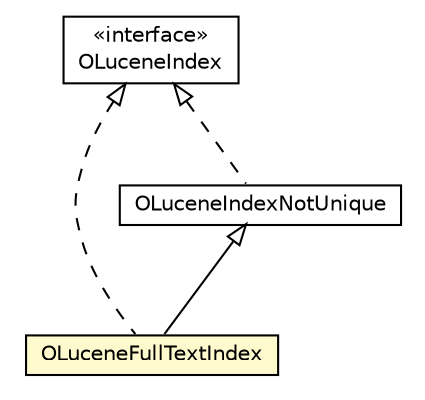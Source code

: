 #!/usr/local/bin/dot
#
# Class diagram 
# Generated by UMLGraph version R5_6-24-gf6e263 (http://www.umlgraph.org/)
#

digraph G {
	edge [fontname="Helvetica",fontsize=10,labelfontname="Helvetica",labelfontsize=10];
	node [fontname="Helvetica",fontsize=10,shape=plaintext];
	nodesep=0.25;
	ranksep=0.5;
	// com.orientechnologies.lucene.OLuceneIndex
	c2383638 [label=<<table title="com.orientechnologies.lucene.OLuceneIndex" border="0" cellborder="1" cellspacing="0" cellpadding="2" port="p" href="../OLuceneIndex.html">
		<tr><td><table border="0" cellspacing="0" cellpadding="1">
<tr><td align="center" balign="center"> &#171;interface&#187; </td></tr>
<tr><td align="center" balign="center"> OLuceneIndex </td></tr>
		</table></td></tr>
		</table>>, URL="../OLuceneIndex.html", fontname="Helvetica", fontcolor="black", fontsize=10.0];
	// com.orientechnologies.lucene.index.OLuceneFullTextIndex
	c2383669 [label=<<table title="com.orientechnologies.lucene.index.OLuceneFullTextIndex" border="0" cellborder="1" cellspacing="0" cellpadding="2" port="p" bgcolor="lemonChiffon" href="./OLuceneFullTextIndex.html">
		<tr><td><table border="0" cellspacing="0" cellpadding="1">
<tr><td align="center" balign="center"> OLuceneFullTextIndex </td></tr>
		</table></td></tr>
		</table>>, URL="./OLuceneFullTextIndex.html", fontname="Helvetica", fontcolor="black", fontsize=10.0];
	// com.orientechnologies.lucene.index.OLuceneIndexNotUnique
	c2383670 [label=<<table title="com.orientechnologies.lucene.index.OLuceneIndexNotUnique" border="0" cellborder="1" cellspacing="0" cellpadding="2" port="p" href="./OLuceneIndexNotUnique.html">
		<tr><td><table border="0" cellspacing="0" cellpadding="1">
<tr><td align="center" balign="center"> OLuceneIndexNotUnique </td></tr>
		</table></td></tr>
		</table>>, URL="./OLuceneIndexNotUnique.html", fontname="Helvetica", fontcolor="black", fontsize=10.0];
	//com.orientechnologies.lucene.index.OLuceneFullTextIndex extends com.orientechnologies.lucene.index.OLuceneIndexNotUnique
	c2383670:p -> c2383669:p [dir=back,arrowtail=empty];
	//com.orientechnologies.lucene.index.OLuceneFullTextIndex implements com.orientechnologies.lucene.OLuceneIndex
	c2383638:p -> c2383669:p [dir=back,arrowtail=empty,style=dashed];
	//com.orientechnologies.lucene.index.OLuceneIndexNotUnique implements com.orientechnologies.lucene.OLuceneIndex
	c2383638:p -> c2383670:p [dir=back,arrowtail=empty,style=dashed];
}

